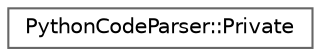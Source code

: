 digraph "Graphical Class Hierarchy"
{
 // INTERACTIVE_SVG=YES
 // LATEX_PDF_SIZE
  bgcolor="transparent";
  edge [fontname=Helvetica,fontsize=10,labelfontname=Helvetica,labelfontsize=10];
  node [fontname=Helvetica,fontsize=10,shape=box,height=0.2,width=0.4];
  rankdir="LR";
  Node0 [label="PythonCodeParser::Private",height=0.2,width=0.4,color="grey40", fillcolor="white", style="filled",URL="$d8/d08/struct_python_code_parser_1_1_private.html",tooltip=" "];
}
